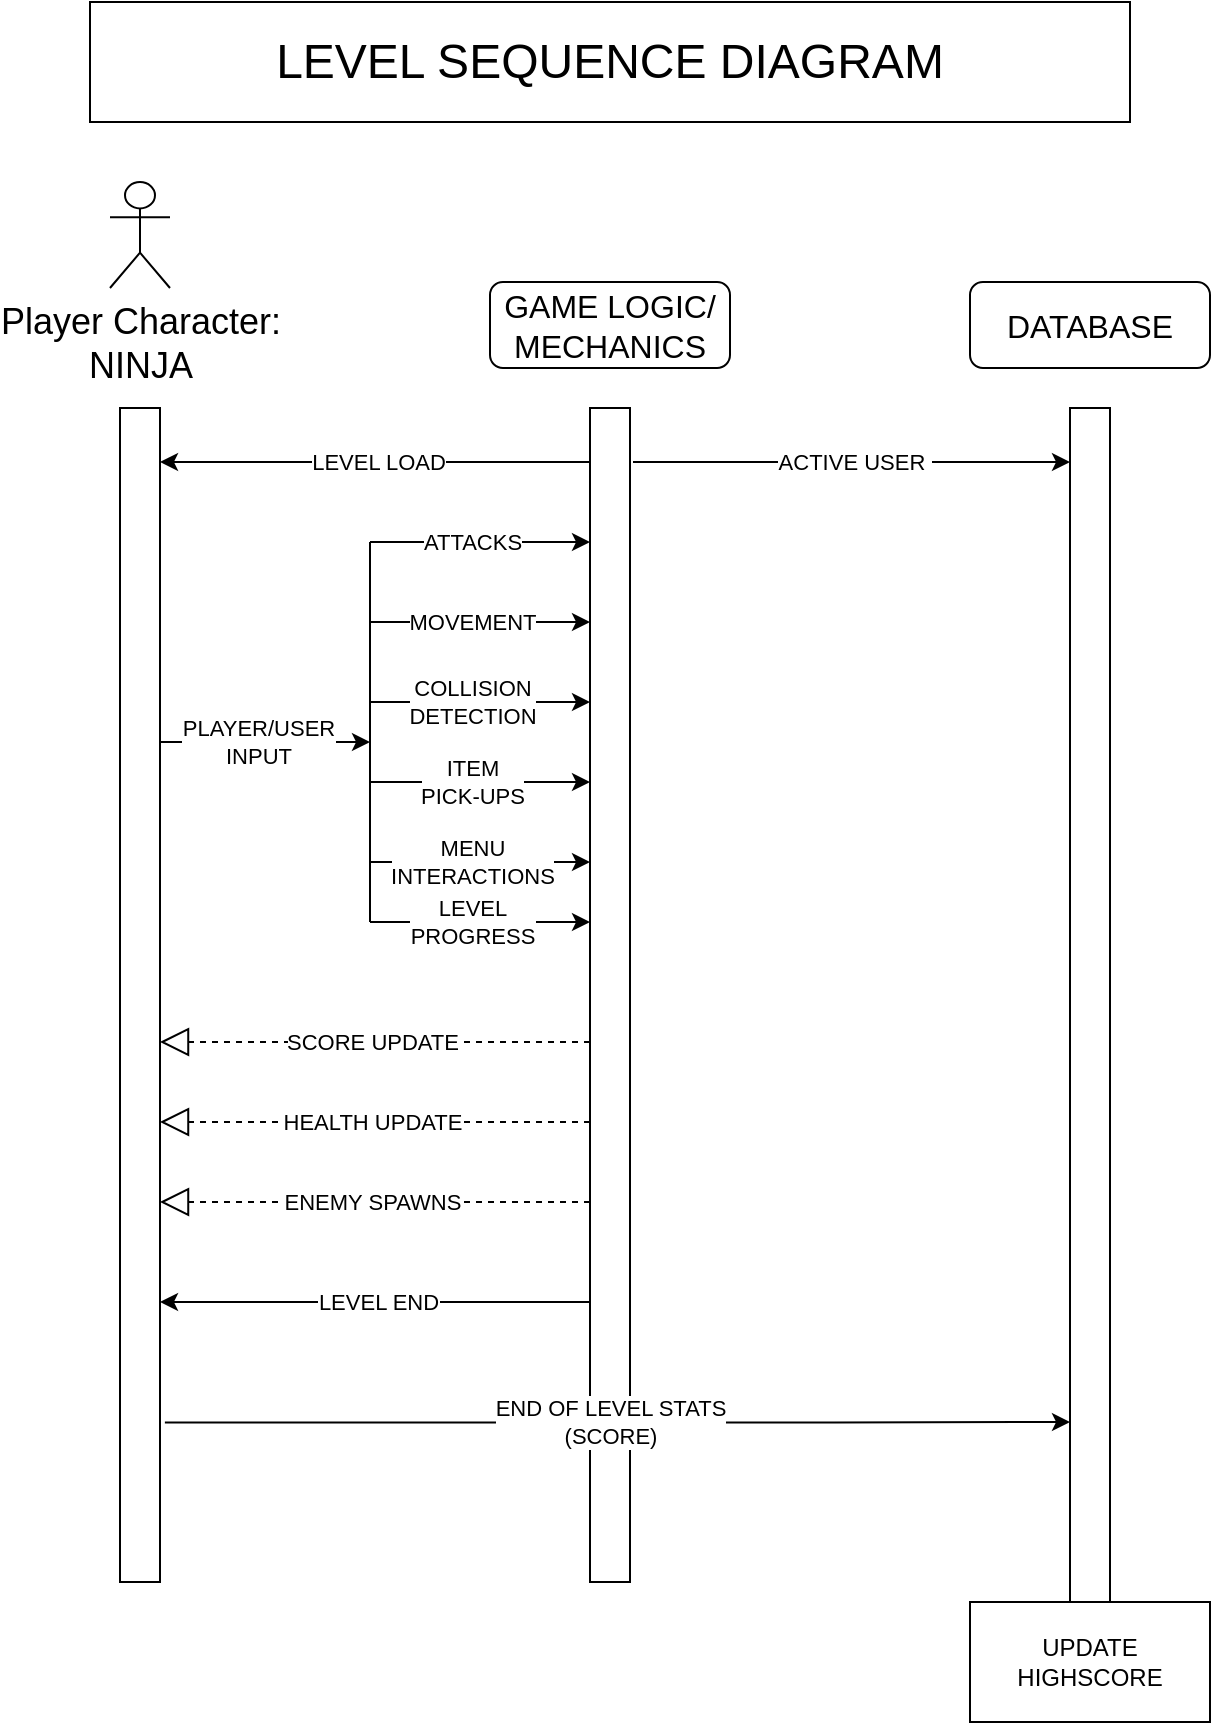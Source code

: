 <mxfile version="22.0.4" type="github">
  <diagram name="Page-1" id="ESBnfDB_e8HRcP2K4Qyw">
    <mxGraphModel dx="793" dy="860" grid="1" gridSize="10" guides="1" tooltips="1" connect="1" arrows="1" fold="1" page="1" pageScale="1" pageWidth="850" pageHeight="1100" math="0" shadow="0">
      <root>
        <mxCell id="0" />
        <mxCell id="1" parent="0" />
        <mxCell id="3Rv9GDqVmI73k5GDpeun-16" style="edgeStyle=orthogonalEdgeStyle;rounded=0;orthogonalLoop=1;jettySize=auto;html=1;entryX=0.1;entryY=0.089;entryDx=0;entryDy=0;entryPerimeter=0;exitX=1.175;exitY=0.089;exitDx=0;exitDy=0;exitPerimeter=0;" parent="1" edge="1">
          <mxGeometry relative="1" as="geometry">
            <mxPoint x="441.5" y="380.003" as="sourcePoint" />
            <mxPoint x="660.0" y="380.003" as="targetPoint" />
          </mxGeometry>
        </mxCell>
        <mxCell id="3Rv9GDqVmI73k5GDpeun-34" value="ACTIVE USER&amp;nbsp;" style="edgeLabel;html=1;align=center;verticalAlign=middle;resizable=0;points=[];" parent="3Rv9GDqVmI73k5GDpeun-16" vertex="1" connectable="0">
          <mxGeometry x="-0.003" relative="1" as="geometry">
            <mxPoint x="1" as="offset" />
          </mxGeometry>
        </mxCell>
        <mxCell id="3Rv9GDqVmI73k5GDpeun-1" value="" style="rounded=0;whiteSpace=wrap;html=1;" parent="1" vertex="1">
          <mxGeometry x="185" y="353" width="20" height="587" as="geometry" />
        </mxCell>
        <mxCell id="3Rv9GDqVmI73k5GDpeun-2" value="&lt;font style=&quot;font-size: 24px;&quot;&gt;LEVEL SEQUENCE DIAGRAM&lt;/font&gt;" style="rounded=0;whiteSpace=wrap;html=1;" parent="1" vertex="1">
          <mxGeometry x="170" y="150" width="520" height="60" as="geometry" />
        </mxCell>
        <mxCell id="3Rv9GDqVmI73k5GDpeun-4" value="&lt;font style=&quot;font-size: 18px;&quot;&gt;Player Character:&lt;br&gt;NINJA&lt;br&gt;&lt;/font&gt;" style="shape=umlActor;verticalLabelPosition=bottom;verticalAlign=top;html=1;outlineConnect=0;" parent="1" vertex="1">
          <mxGeometry x="180" y="240" width="30" height="53" as="geometry" />
        </mxCell>
        <mxCell id="3Rv9GDqVmI73k5GDpeun-6" value="&lt;font size=&quot;3&quot;&gt;GAME LOGIC/&lt;br&gt;MECHANICS&lt;br&gt;&lt;/font&gt;" style="rounded=1;whiteSpace=wrap;html=1;" parent="1" vertex="1">
          <mxGeometry x="370" y="290" width="120" height="43" as="geometry" />
        </mxCell>
        <mxCell id="3Rv9GDqVmI73k5GDpeun-7" value="&lt;font size=&quot;3&quot;&gt;DATABASE&lt;/font&gt;" style="rounded=1;whiteSpace=wrap;html=1;" parent="1" vertex="1">
          <mxGeometry x="610" y="290" width="120" height="43" as="geometry" />
        </mxCell>
        <mxCell id="3Rv9GDqVmI73k5GDpeun-12" value="" style="rounded=0;whiteSpace=wrap;html=1;" parent="1" vertex="1">
          <mxGeometry x="420" y="353" width="20" height="587" as="geometry" />
        </mxCell>
        <mxCell id="3Rv9GDqVmI73k5GDpeun-13" value="" style="rounded=0;whiteSpace=wrap;html=1;" parent="1" vertex="1">
          <mxGeometry x="660" y="353" width="20" height="617" as="geometry" />
        </mxCell>
        <mxCell id="3Rv9GDqVmI73k5GDpeun-37" style="edgeStyle=orthogonalEdgeStyle;rounded=0;orthogonalLoop=1;jettySize=auto;html=1;exitX=0.917;exitY=0.027;exitDx=0;exitDy=0;exitPerimeter=0;entryX=-0.172;entryY=0.647;entryDx=0;entryDy=0;entryPerimeter=0;" parent="1" edge="1">
          <mxGeometry relative="1" as="geometry">
            <mxPoint x="207.44" y="860.21" as="sourcePoint" />
            <mxPoint x="660" y="859.999" as="targetPoint" />
            <Array as="points">
              <mxPoint x="542.44" y="860" />
              <mxPoint x="542.44" y="860" />
            </Array>
          </mxGeometry>
        </mxCell>
        <mxCell id="3Rv9GDqVmI73k5GDpeun-38" value="END OF LEVEL STATS&lt;br&gt;(SCORE)" style="edgeLabel;html=1;align=center;verticalAlign=middle;resizable=0;points=[];" parent="3Rv9GDqVmI73k5GDpeun-37" vertex="1" connectable="0">
          <mxGeometry x="-0.164" y="4" relative="1" as="geometry">
            <mxPoint x="33" y="4" as="offset" />
          </mxGeometry>
        </mxCell>
        <mxCell id="3Rv9GDqVmI73k5GDpeun-40" value="" style="endArrow=block;dashed=1;endFill=0;endSize=12;html=1;rounded=0;" parent="1" edge="1">
          <mxGeometry width="160" relative="1" as="geometry">
            <mxPoint x="420" y="670" as="sourcePoint" />
            <mxPoint x="205" y="669.998" as="targetPoint" />
          </mxGeometry>
        </mxCell>
        <mxCell id="aN5teixJDiCFJFOBG7PR-18" value="SCORE UPDATE" style="edgeLabel;html=1;align=center;verticalAlign=middle;resizable=0;points=[];" vertex="1" connectable="0" parent="3Rv9GDqVmI73k5GDpeun-40">
          <mxGeometry x="0.016" y="-2" relative="1" as="geometry">
            <mxPoint y="2" as="offset" />
          </mxGeometry>
        </mxCell>
        <mxCell id="3Rv9GDqVmI73k5GDpeun-42" style="edgeStyle=orthogonalEdgeStyle;rounded=0;orthogonalLoop=1;jettySize=auto;html=1;exitX=0.5;exitY=1;exitDx=0;exitDy=0;" parent="1" source="3Rv9GDqVmI73k5GDpeun-12" target="3Rv9GDqVmI73k5GDpeun-12" edge="1">
          <mxGeometry relative="1" as="geometry" />
        </mxCell>
        <mxCell id="aN5teixJDiCFJFOBG7PR-1" style="edgeStyle=orthogonalEdgeStyle;rounded=0;orthogonalLoop=1;jettySize=auto;html=1;entryX=-0.067;entryY=0.027;entryDx=0;entryDy=0;entryPerimeter=0;" edge="1" parent="1">
          <mxGeometry relative="1" as="geometry">
            <mxPoint x="310" y="420" as="sourcePoint" />
            <mxPoint x="420" y="420" as="targetPoint" />
          </mxGeometry>
        </mxCell>
        <mxCell id="aN5teixJDiCFJFOBG7PR-4" value="ATTACKS" style="edgeLabel;html=1;align=center;verticalAlign=middle;resizable=0;points=[];" vertex="1" connectable="0" parent="aN5teixJDiCFJFOBG7PR-1">
          <mxGeometry x="-0.278" relative="1" as="geometry">
            <mxPoint x="11" as="offset" />
          </mxGeometry>
        </mxCell>
        <mxCell id="aN5teixJDiCFJFOBG7PR-5" style="edgeStyle=orthogonalEdgeStyle;rounded=0;orthogonalLoop=1;jettySize=auto;html=1;entryX=-0.067;entryY=0.027;entryDx=0;entryDy=0;entryPerimeter=0;" edge="1" parent="1">
          <mxGeometry relative="1" as="geometry">
            <mxPoint x="310" y="460" as="sourcePoint" />
            <mxPoint x="420" y="460" as="targetPoint" />
          </mxGeometry>
        </mxCell>
        <mxCell id="aN5teixJDiCFJFOBG7PR-6" value="MOVEMENT" style="edgeLabel;html=1;align=center;verticalAlign=middle;resizable=0;points=[];" vertex="1" connectable="0" parent="aN5teixJDiCFJFOBG7PR-5">
          <mxGeometry x="-0.278" relative="1" as="geometry">
            <mxPoint x="11" as="offset" />
          </mxGeometry>
        </mxCell>
        <mxCell id="aN5teixJDiCFJFOBG7PR-7" style="edgeStyle=orthogonalEdgeStyle;rounded=0;orthogonalLoop=1;jettySize=auto;html=1;entryX=-0.067;entryY=0.027;entryDx=0;entryDy=0;entryPerimeter=0;" edge="1" parent="1">
          <mxGeometry relative="1" as="geometry">
            <mxPoint x="310" y="500" as="sourcePoint" />
            <mxPoint x="420" y="500" as="targetPoint" />
          </mxGeometry>
        </mxCell>
        <mxCell id="aN5teixJDiCFJFOBG7PR-8" value="COLLISION&lt;br&gt;DETECTION" style="edgeLabel;html=1;align=center;verticalAlign=middle;resizable=0;points=[];" vertex="1" connectable="0" parent="aN5teixJDiCFJFOBG7PR-7">
          <mxGeometry x="-0.278" relative="1" as="geometry">
            <mxPoint x="11" as="offset" />
          </mxGeometry>
        </mxCell>
        <mxCell id="aN5teixJDiCFJFOBG7PR-9" style="edgeStyle=orthogonalEdgeStyle;rounded=0;orthogonalLoop=1;jettySize=auto;html=1;entryX=-0.067;entryY=0.027;entryDx=0;entryDy=0;entryPerimeter=0;" edge="1" parent="1">
          <mxGeometry relative="1" as="geometry">
            <mxPoint x="310" y="540" as="sourcePoint" />
            <mxPoint x="420" y="540" as="targetPoint" />
          </mxGeometry>
        </mxCell>
        <mxCell id="aN5teixJDiCFJFOBG7PR-10" value="ITEM&lt;br&gt;PICK-UPS" style="edgeLabel;html=1;align=center;verticalAlign=middle;resizable=0;points=[];" vertex="1" connectable="0" parent="aN5teixJDiCFJFOBG7PR-9">
          <mxGeometry x="-0.278" relative="1" as="geometry">
            <mxPoint x="11" as="offset" />
          </mxGeometry>
        </mxCell>
        <mxCell id="aN5teixJDiCFJFOBG7PR-11" style="edgeStyle=orthogonalEdgeStyle;rounded=0;orthogonalLoop=1;jettySize=auto;html=1;entryX=-0.067;entryY=0.027;entryDx=0;entryDy=0;entryPerimeter=0;" edge="1" parent="1">
          <mxGeometry relative="1" as="geometry">
            <mxPoint x="310" y="580" as="sourcePoint" />
            <mxPoint x="420" y="580" as="targetPoint" />
          </mxGeometry>
        </mxCell>
        <mxCell id="aN5teixJDiCFJFOBG7PR-12" value="MENU &lt;br&gt;INTERACTIONS" style="edgeLabel;html=1;align=center;verticalAlign=middle;resizable=0;points=[];" vertex="1" connectable="0" parent="aN5teixJDiCFJFOBG7PR-11">
          <mxGeometry x="-0.278" relative="1" as="geometry">
            <mxPoint x="11" as="offset" />
          </mxGeometry>
        </mxCell>
        <mxCell id="aN5teixJDiCFJFOBG7PR-13" style="edgeStyle=orthogonalEdgeStyle;rounded=0;orthogonalLoop=1;jettySize=auto;html=1;" edge="1" parent="1">
          <mxGeometry relative="1" as="geometry">
            <mxPoint x="205" y="520" as="sourcePoint" />
            <mxPoint x="310" y="520" as="targetPoint" />
          </mxGeometry>
        </mxCell>
        <mxCell id="aN5teixJDiCFJFOBG7PR-14" value="PLAYER/USER&lt;br&gt;INPUT" style="edgeLabel;html=1;align=center;verticalAlign=middle;resizable=0;points=[];" vertex="1" connectable="0" parent="aN5teixJDiCFJFOBG7PR-13">
          <mxGeometry x="-0.278" relative="1" as="geometry">
            <mxPoint x="11" as="offset" />
          </mxGeometry>
        </mxCell>
        <mxCell id="aN5teixJDiCFJFOBG7PR-15" value="" style="endArrow=none;html=1;rounded=0;" edge="1" parent="1">
          <mxGeometry width="50" height="50" relative="1" as="geometry">
            <mxPoint x="310" y="610" as="sourcePoint" />
            <mxPoint x="310" y="420" as="targetPoint" />
          </mxGeometry>
        </mxCell>
        <mxCell id="aN5teixJDiCFJFOBG7PR-19" value="" style="endArrow=block;dashed=1;endFill=0;endSize=12;html=1;rounded=0;" edge="1" parent="1">
          <mxGeometry width="160" relative="1" as="geometry">
            <mxPoint x="420" y="710" as="sourcePoint" />
            <mxPoint x="205" y="709.998" as="targetPoint" />
          </mxGeometry>
        </mxCell>
        <mxCell id="aN5teixJDiCFJFOBG7PR-20" value="HEALTH UPDATE" style="edgeLabel;html=1;align=center;verticalAlign=middle;resizable=0;points=[];" vertex="1" connectable="0" parent="aN5teixJDiCFJFOBG7PR-19">
          <mxGeometry x="0.016" y="-2" relative="1" as="geometry">
            <mxPoint y="2" as="offset" />
          </mxGeometry>
        </mxCell>
        <mxCell id="aN5teixJDiCFJFOBG7PR-21" value="" style="endArrow=block;dashed=1;endFill=0;endSize=12;html=1;rounded=0;" edge="1" parent="1">
          <mxGeometry width="160" relative="1" as="geometry">
            <mxPoint x="420" y="750" as="sourcePoint" />
            <mxPoint x="205" y="749.998" as="targetPoint" />
          </mxGeometry>
        </mxCell>
        <mxCell id="aN5teixJDiCFJFOBG7PR-22" value="ENEMY SPAWNS" style="edgeLabel;html=1;align=center;verticalAlign=middle;resizable=0;points=[];" vertex="1" connectable="0" parent="aN5teixJDiCFJFOBG7PR-21">
          <mxGeometry x="0.016" y="-2" relative="1" as="geometry">
            <mxPoint y="2" as="offset" />
          </mxGeometry>
        </mxCell>
        <mxCell id="aN5teixJDiCFJFOBG7PR-23" value="UPDATE HIGHSCORE" style="whiteSpace=wrap;html=1;" vertex="1" parent="1">
          <mxGeometry x="610" y="950" width="120" height="60" as="geometry" />
        </mxCell>
        <mxCell id="aN5teixJDiCFJFOBG7PR-24" style="edgeStyle=orthogonalEdgeStyle;rounded=0;orthogonalLoop=1;jettySize=auto;html=1;exitX=1.175;exitY=0.089;exitDx=0;exitDy=0;exitPerimeter=0;" edge="1" parent="1">
          <mxGeometry relative="1" as="geometry">
            <mxPoint x="420" y="380" as="sourcePoint" />
            <mxPoint x="205" y="380.003" as="targetPoint" />
          </mxGeometry>
        </mxCell>
        <mxCell id="aN5teixJDiCFJFOBG7PR-25" value="LEVEL LOAD" style="edgeLabel;html=1;align=center;verticalAlign=middle;resizable=0;points=[];" vertex="1" connectable="0" parent="aN5teixJDiCFJFOBG7PR-24">
          <mxGeometry x="-0.003" relative="1" as="geometry">
            <mxPoint x="1" as="offset" />
          </mxGeometry>
        </mxCell>
        <mxCell id="aN5teixJDiCFJFOBG7PR-26" style="edgeStyle=orthogonalEdgeStyle;rounded=0;orthogonalLoop=1;jettySize=auto;html=1;entryX=-0.067;entryY=0.027;entryDx=0;entryDy=0;entryPerimeter=0;" edge="1" parent="1">
          <mxGeometry relative="1" as="geometry">
            <mxPoint x="310" y="610" as="sourcePoint" />
            <mxPoint x="420" y="610" as="targetPoint" />
          </mxGeometry>
        </mxCell>
        <mxCell id="aN5teixJDiCFJFOBG7PR-27" value="LEVEL&lt;br&gt;PROGRESS" style="edgeLabel;html=1;align=center;verticalAlign=middle;resizable=0;points=[];" vertex="1" connectable="0" parent="aN5teixJDiCFJFOBG7PR-26">
          <mxGeometry x="-0.278" relative="1" as="geometry">
            <mxPoint x="11" as="offset" />
          </mxGeometry>
        </mxCell>
        <mxCell id="aN5teixJDiCFJFOBG7PR-28" style="edgeStyle=orthogonalEdgeStyle;rounded=0;orthogonalLoop=1;jettySize=auto;html=1;exitX=1.175;exitY=0.089;exitDx=0;exitDy=0;exitPerimeter=0;" edge="1" parent="1">
          <mxGeometry relative="1" as="geometry">
            <mxPoint x="420" y="800" as="sourcePoint" />
            <mxPoint x="205" y="800.003" as="targetPoint" />
          </mxGeometry>
        </mxCell>
        <mxCell id="aN5teixJDiCFJFOBG7PR-29" value="LEVEL END" style="edgeLabel;html=1;align=center;verticalAlign=middle;resizable=0;points=[];" vertex="1" connectable="0" parent="aN5teixJDiCFJFOBG7PR-28">
          <mxGeometry x="-0.003" relative="1" as="geometry">
            <mxPoint x="1" as="offset" />
          </mxGeometry>
        </mxCell>
      </root>
    </mxGraphModel>
  </diagram>
</mxfile>

